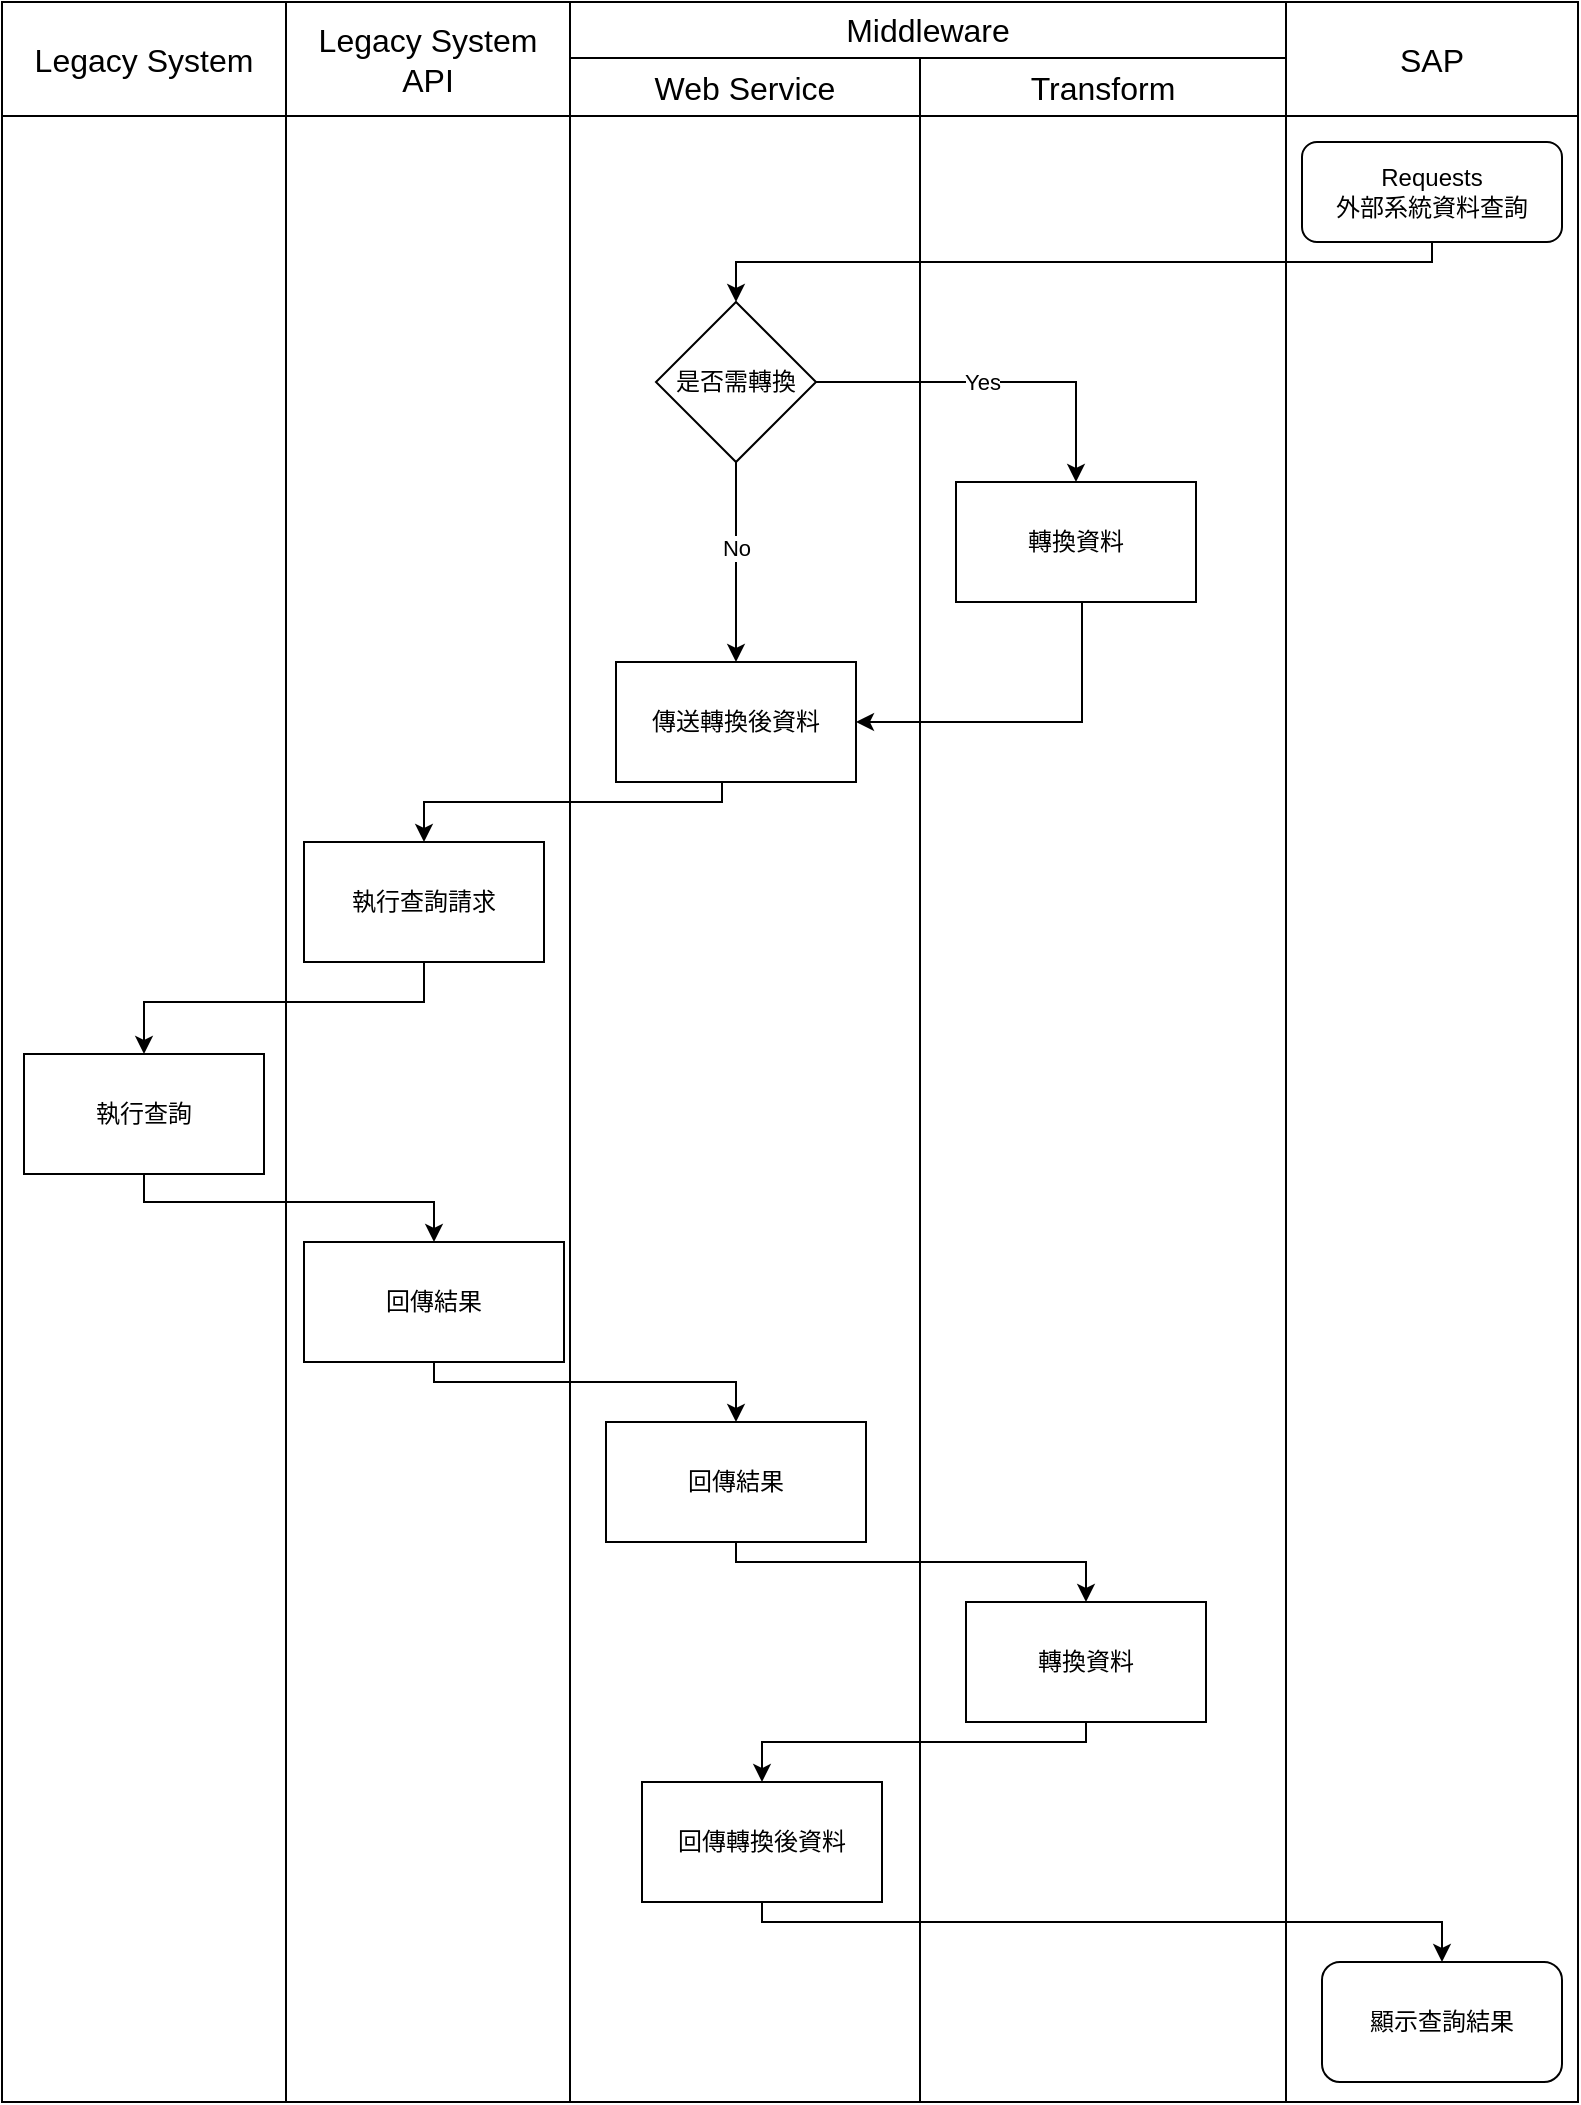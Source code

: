 <mxfile version="22.1.11" type="github">
  <diagram id="C5RBs43oDa-KdzZeNtuy" name="Page-1">
    <mxGraphModel dx="2120" dy="1839" grid="1" gridSize="10" guides="1" tooltips="1" connect="1" arrows="1" fold="1" page="1" pageScale="1" pageWidth="827" pageHeight="1169" math="0" shadow="0">
      <root>
        <mxCell id="WIyWlLk6GJQsqaUBKTNV-0" />
        <mxCell id="WIyWlLk6GJQsqaUBKTNV-1" parent="WIyWlLk6GJQsqaUBKTNV-0" />
        <mxCell id="abffdMrdUMkTcwWsMWbN-68" value="" style="shape=table;startSize=0;container=1;collapsible=0;childLayout=tableLayout;fontSize=16;movable=1;resizable=1;rotatable=1;deletable=1;editable=1;locked=0;connectable=1;" parent="WIyWlLk6GJQsqaUBKTNV-1" vertex="1">
          <mxGeometry x="-780" y="-1110" width="788" height="1050" as="geometry" />
        </mxCell>
        <mxCell id="abffdMrdUMkTcwWsMWbN-69" value="" style="shape=tableRow;horizontal=0;startSize=0;swimlaneHead=0;swimlaneBody=0;strokeColor=inherit;top=0;left=0;bottom=0;right=0;collapsible=0;dropTarget=0;fillColor=none;points=[[0,0.5],[1,0.5]];portConstraint=eastwest;fontSize=16;" parent="abffdMrdUMkTcwWsMWbN-68" vertex="1">
          <mxGeometry width="788" height="28" as="geometry" />
        </mxCell>
        <mxCell id="dfJZXDo_FbnktpeHFjxq-7" value="Legacy System" style="shape=partialRectangle;html=1;whiteSpace=wrap;connectable=0;strokeColor=inherit;overflow=hidden;fillColor=none;top=0;left=0;bottom=0;right=0;pointerEvents=1;fontSize=16;rowspan=2;colspan=1;" vertex="1" parent="abffdMrdUMkTcwWsMWbN-69">
          <mxGeometry width="142" height="57" as="geometry">
            <mxRectangle width="142" height="28" as="alternateBounds" />
          </mxGeometry>
        </mxCell>
        <mxCell id="abffdMrdUMkTcwWsMWbN-70" value="Legacy System &lt;br&gt;API" style="shape=partialRectangle;html=1;whiteSpace=wrap;connectable=0;strokeColor=inherit;overflow=hidden;fillColor=none;top=0;left=0;bottom=0;right=0;pointerEvents=1;fontSize=16;rowspan=2;colspan=1;" parent="abffdMrdUMkTcwWsMWbN-69" vertex="1">
          <mxGeometry x="142" width="142" height="57" as="geometry">
            <mxRectangle width="142" height="28" as="alternateBounds" />
          </mxGeometry>
        </mxCell>
        <mxCell id="abffdMrdUMkTcwWsMWbN-71" value="Middleware" style="shape=partialRectangle;html=1;whiteSpace=wrap;connectable=0;strokeColor=inherit;overflow=hidden;fillColor=none;top=0;left=0;bottom=0;right=0;pointerEvents=1;fontSize=16;rowspan=1;colspan=2;" parent="abffdMrdUMkTcwWsMWbN-69" vertex="1">
          <mxGeometry x="284" width="358" height="28" as="geometry">
            <mxRectangle width="175" height="28" as="alternateBounds" />
          </mxGeometry>
        </mxCell>
        <mxCell id="abffdMrdUMkTcwWsMWbN-72" value="" style="shape=partialRectangle;html=1;whiteSpace=wrap;connectable=0;strokeColor=inherit;overflow=hidden;fillColor=none;top=0;left=0;bottom=0;right=0;pointerEvents=1;fontSize=16;" parent="abffdMrdUMkTcwWsMWbN-69" vertex="1" visible="0">
          <mxGeometry x="459" width="183" height="28" as="geometry">
            <mxRectangle width="183" height="28" as="alternateBounds" />
          </mxGeometry>
        </mxCell>
        <mxCell id="abffdMrdUMkTcwWsMWbN-174" value="SAP" style="shape=partialRectangle;html=1;whiteSpace=wrap;connectable=0;strokeColor=inherit;overflow=hidden;fillColor=none;top=0;left=0;bottom=0;right=0;pointerEvents=1;fontSize=16;rowspan=2;colspan=1;" parent="abffdMrdUMkTcwWsMWbN-69" vertex="1">
          <mxGeometry x="642" width="146" height="57" as="geometry">
            <mxRectangle width="146" height="28" as="alternateBounds" />
          </mxGeometry>
        </mxCell>
        <mxCell id="abffdMrdUMkTcwWsMWbN-166" style="shape=tableRow;horizontal=0;startSize=0;swimlaneHead=0;swimlaneBody=0;strokeColor=inherit;top=0;left=0;bottom=0;right=0;collapsible=0;dropTarget=0;fillColor=none;points=[[0,0.5],[1,0.5]];portConstraint=eastwest;fontSize=16;" parent="abffdMrdUMkTcwWsMWbN-68" vertex="1">
          <mxGeometry y="28" width="788" height="29" as="geometry" />
        </mxCell>
        <mxCell id="dfJZXDo_FbnktpeHFjxq-8" style="shape=partialRectangle;html=1;whiteSpace=wrap;connectable=0;strokeColor=inherit;overflow=hidden;fillColor=none;top=0;left=0;bottom=0;right=0;pointerEvents=1;fontSize=16;" vertex="1" visible="0" parent="abffdMrdUMkTcwWsMWbN-166">
          <mxGeometry width="142" height="29" as="geometry">
            <mxRectangle width="142" height="29" as="alternateBounds" />
          </mxGeometry>
        </mxCell>
        <mxCell id="abffdMrdUMkTcwWsMWbN-167" style="shape=partialRectangle;html=1;whiteSpace=wrap;connectable=0;strokeColor=inherit;overflow=hidden;fillColor=none;top=0;left=0;bottom=0;right=0;pointerEvents=1;fontSize=16;" parent="abffdMrdUMkTcwWsMWbN-166" vertex="1" visible="0">
          <mxGeometry x="142" width="142" height="29" as="geometry">
            <mxRectangle width="142" height="29" as="alternateBounds" />
          </mxGeometry>
        </mxCell>
        <mxCell id="abffdMrdUMkTcwWsMWbN-168" value="Web Service" style="shape=partialRectangle;html=1;whiteSpace=wrap;connectable=0;strokeColor=inherit;overflow=hidden;fillColor=none;top=0;left=0;bottom=0;right=0;pointerEvents=1;fontSize=16;" parent="abffdMrdUMkTcwWsMWbN-166" vertex="1">
          <mxGeometry x="284" width="175" height="29" as="geometry">
            <mxRectangle width="175" height="29" as="alternateBounds" />
          </mxGeometry>
        </mxCell>
        <mxCell id="abffdMrdUMkTcwWsMWbN-169" value="Transform" style="shape=partialRectangle;html=1;whiteSpace=wrap;connectable=0;strokeColor=inherit;overflow=hidden;fillColor=none;top=0;left=0;bottom=0;right=0;pointerEvents=1;fontSize=16;" parent="abffdMrdUMkTcwWsMWbN-166" vertex="1">
          <mxGeometry x="459" width="183" height="29" as="geometry">
            <mxRectangle width="183" height="29" as="alternateBounds" />
          </mxGeometry>
        </mxCell>
        <mxCell id="abffdMrdUMkTcwWsMWbN-175" style="shape=partialRectangle;html=1;whiteSpace=wrap;connectable=0;strokeColor=inherit;overflow=hidden;fillColor=none;top=0;left=0;bottom=0;right=0;pointerEvents=1;fontSize=16;" parent="abffdMrdUMkTcwWsMWbN-166" vertex="1" visible="0">
          <mxGeometry x="642" width="146" height="29" as="geometry">
            <mxRectangle width="146" height="29" as="alternateBounds" />
          </mxGeometry>
        </mxCell>
        <mxCell id="abffdMrdUMkTcwWsMWbN-73" value="" style="shape=tableRow;horizontal=0;startSize=0;swimlaneHead=0;swimlaneBody=0;strokeColor=inherit;top=0;left=0;bottom=0;right=0;collapsible=0;dropTarget=0;fillColor=none;points=[[0,0.5],[1,0.5]];portConstraint=eastwest;fontSize=16;" parent="abffdMrdUMkTcwWsMWbN-68" vertex="1">
          <mxGeometry y="57" width="788" height="993" as="geometry" />
        </mxCell>
        <mxCell id="dfJZXDo_FbnktpeHFjxq-9" style="shape=partialRectangle;html=1;whiteSpace=wrap;connectable=0;strokeColor=inherit;overflow=hidden;fillColor=none;top=0;left=0;bottom=0;right=0;pointerEvents=1;fontSize=16;" vertex="1" parent="abffdMrdUMkTcwWsMWbN-73">
          <mxGeometry width="142" height="993" as="geometry">
            <mxRectangle width="142" height="993" as="alternateBounds" />
          </mxGeometry>
        </mxCell>
        <mxCell id="abffdMrdUMkTcwWsMWbN-74" value="" style="shape=partialRectangle;html=1;whiteSpace=wrap;connectable=0;strokeColor=inherit;overflow=hidden;fillColor=none;top=0;left=0;bottom=0;right=0;pointerEvents=1;fontSize=16;" parent="abffdMrdUMkTcwWsMWbN-73" vertex="1">
          <mxGeometry x="142" width="142" height="993" as="geometry">
            <mxRectangle width="142" height="993" as="alternateBounds" />
          </mxGeometry>
        </mxCell>
        <mxCell id="abffdMrdUMkTcwWsMWbN-76" value="" style="shape=partialRectangle;html=1;whiteSpace=wrap;connectable=0;strokeColor=inherit;overflow=hidden;fillColor=none;top=0;left=0;bottom=0;right=0;pointerEvents=1;fontSize=16;" parent="abffdMrdUMkTcwWsMWbN-73" vertex="1">
          <mxGeometry x="284" width="175" height="993" as="geometry">
            <mxRectangle width="175" height="993" as="alternateBounds" />
          </mxGeometry>
        </mxCell>
        <mxCell id="abffdMrdUMkTcwWsMWbN-83" style="shape=partialRectangle;html=1;whiteSpace=wrap;connectable=0;strokeColor=inherit;overflow=hidden;fillColor=none;top=0;left=0;bottom=0;right=0;pointerEvents=1;fontSize=16;" parent="abffdMrdUMkTcwWsMWbN-73" vertex="1">
          <mxGeometry x="459" width="183" height="993" as="geometry">
            <mxRectangle width="183" height="993" as="alternateBounds" />
          </mxGeometry>
        </mxCell>
        <mxCell id="abffdMrdUMkTcwWsMWbN-176" style="whiteSpace=wrap;html=1;rounded=0;glass=0;strokeWidth=1;shadow=0;" parent="abffdMrdUMkTcwWsMWbN-73" vertex="1">
          <mxGeometry x="642" width="146" height="993" as="geometry">
            <mxRectangle width="146" height="993" as="alternateBounds" />
          </mxGeometry>
        </mxCell>
        <mxCell id="abffdMrdUMkTcwWsMWbN-136" value="" style="whiteSpace=wrap;html=1;rounded=0;glass=0;strokeWidth=1;shadow=0;" parent="abffdMrdUMkTcwWsMWbN-73" vertex="1">
          <mxGeometry x="788" width="NaN" height="993" as="geometry">
            <mxRectangle width="NaN" height="993" as="alternateBounds" />
          </mxGeometry>
        </mxCell>
        <mxCell id="abffdMrdUMkTcwWsMWbN-75" value="" style="shape=partialRectangle;html=1;whiteSpace=wrap;connectable=0;strokeColor=inherit;overflow=hidden;fillColor=none;top=0;left=0;bottom=0;right=0;pointerEvents=1;fontSize=16;" parent="abffdMrdUMkTcwWsMWbN-73" vertex="1">
          <mxGeometry width="NaN" height="993" as="geometry">
            <mxRectangle width="NaN" height="993" as="alternateBounds" />
          </mxGeometry>
        </mxCell>
        <mxCell id="dfJZXDo_FbnktpeHFjxq-0" style="edgeStyle=orthogonalEdgeStyle;rounded=0;orthogonalLoop=1;jettySize=auto;html=1;" edge="1" parent="WIyWlLk6GJQsqaUBKTNV-1" source="abffdMrdUMkTcwWsMWbN-85" target="dfJZXDo_FbnktpeHFjxq-19">
          <mxGeometry relative="1" as="geometry">
            <mxPoint x="-413" y="-960" as="targetPoint" />
            <Array as="points">
              <mxPoint x="-65" y="-980" />
              <mxPoint x="-413" y="-980" />
            </Array>
          </mxGeometry>
        </mxCell>
        <mxCell id="abffdMrdUMkTcwWsMWbN-85" value="Requests&lt;br&gt;外部系統資料查詢" style="rounded=1;whiteSpace=wrap;html=1;fontSize=12;glass=0;strokeWidth=1;shadow=0;" parent="WIyWlLk6GJQsqaUBKTNV-1" vertex="1">
          <mxGeometry x="-130" y="-1040" width="130" height="50" as="geometry" />
        </mxCell>
        <mxCell id="dfJZXDo_FbnktpeHFjxq-16" style="edgeStyle=orthogonalEdgeStyle;rounded=0;orthogonalLoop=1;jettySize=auto;html=1;" edge="1" parent="WIyWlLk6GJQsqaUBKTNV-1" source="abffdMrdUMkTcwWsMWbN-149" target="dfJZXDo_FbnktpeHFjxq-15">
          <mxGeometry relative="1" as="geometry">
            <Array as="points">
              <mxPoint x="-564" y="-420" />
              <mxPoint x="-413" y="-420" />
            </Array>
          </mxGeometry>
        </mxCell>
        <mxCell id="abffdMrdUMkTcwWsMWbN-149" value="回傳結果" style="rounded=0;whiteSpace=wrap;html=1;" parent="WIyWlLk6GJQsqaUBKTNV-1" vertex="1">
          <mxGeometry x="-629" y="-490" width="130" height="60" as="geometry" />
        </mxCell>
        <mxCell id="v7u4IJ1Ig2mSw9vjSMqS-11" value="顯示查詢結果" style="rounded=1;whiteSpace=wrap;html=1;" parent="WIyWlLk6GJQsqaUBKTNV-1" vertex="1">
          <mxGeometry x="-120" y="-130" width="120" height="60" as="geometry" />
        </mxCell>
        <mxCell id="dfJZXDo_FbnktpeHFjxq-23" style="edgeStyle=orthogonalEdgeStyle;rounded=0;orthogonalLoop=1;jettySize=auto;html=1;" edge="1" parent="WIyWlLk6GJQsqaUBKTNV-1" source="v7u4IJ1Ig2mSw9vjSMqS-24" target="v7u4IJ1Ig2mSw9vjSMqS-31">
          <mxGeometry relative="1" as="geometry">
            <mxPoint x="-410" y="-840" as="targetPoint" />
            <Array as="points">
              <mxPoint x="-240" y="-750" />
            </Array>
          </mxGeometry>
        </mxCell>
        <mxCell id="v7u4IJ1Ig2mSw9vjSMqS-24" value="轉換資料" style="rounded=0;whiteSpace=wrap;html=1;" parent="WIyWlLk6GJQsqaUBKTNV-1" vertex="1">
          <mxGeometry x="-303" y="-870" width="120" height="60" as="geometry" />
        </mxCell>
        <mxCell id="dfJZXDo_FbnktpeHFjxq-18" style="edgeStyle=orthogonalEdgeStyle;rounded=0;orthogonalLoop=1;jettySize=auto;html=1;" edge="1" parent="WIyWlLk6GJQsqaUBKTNV-1" source="v7u4IJ1Ig2mSw9vjSMqS-26" target="v7u4IJ1Ig2mSw9vjSMqS-28">
          <mxGeometry relative="1" as="geometry">
            <Array as="points">
              <mxPoint x="-238" y="-240" />
            </Array>
          </mxGeometry>
        </mxCell>
        <mxCell id="v7u4IJ1Ig2mSw9vjSMqS-26" value="轉換資料" style="rounded=0;whiteSpace=wrap;html=1;" parent="WIyWlLk6GJQsqaUBKTNV-1" vertex="1">
          <mxGeometry x="-298" y="-310" width="120" height="60" as="geometry" />
        </mxCell>
        <mxCell id="dfJZXDo_FbnktpeHFjxq-5" style="edgeStyle=orthogonalEdgeStyle;rounded=0;orthogonalLoop=1;jettySize=auto;html=1;" edge="1" parent="WIyWlLk6GJQsqaUBKTNV-1" source="v7u4IJ1Ig2mSw9vjSMqS-28" target="v7u4IJ1Ig2mSw9vjSMqS-11">
          <mxGeometry relative="1" as="geometry">
            <Array as="points">
              <mxPoint x="-400" y="-150" />
            </Array>
          </mxGeometry>
        </mxCell>
        <mxCell id="v7u4IJ1Ig2mSw9vjSMqS-28" value="回傳轉換後資料" style="rounded=0;whiteSpace=wrap;html=1;" parent="WIyWlLk6GJQsqaUBKTNV-1" vertex="1">
          <mxGeometry x="-460" y="-220" width="120" height="60" as="geometry" />
        </mxCell>
        <mxCell id="dfJZXDo_FbnktpeHFjxq-3" style="edgeStyle=orthogonalEdgeStyle;rounded=0;orthogonalLoop=1;jettySize=auto;html=1;" edge="1" parent="WIyWlLk6GJQsqaUBKTNV-1" source="v7u4IJ1Ig2mSw9vjSMqS-31" target="dfJZXDo_FbnktpeHFjxq-2">
          <mxGeometry relative="1" as="geometry">
            <Array as="points">
              <mxPoint x="-420" y="-710" />
              <mxPoint x="-569" y="-710" />
            </Array>
          </mxGeometry>
        </mxCell>
        <mxCell id="v7u4IJ1Ig2mSw9vjSMqS-31" value="傳送轉換後資料" style="rounded=0;whiteSpace=wrap;html=1;" parent="WIyWlLk6GJQsqaUBKTNV-1" vertex="1">
          <mxGeometry x="-473" y="-780" width="120" height="60" as="geometry" />
        </mxCell>
        <mxCell id="dfJZXDo_FbnktpeHFjxq-12" style="edgeStyle=orthogonalEdgeStyle;rounded=0;orthogonalLoop=1;jettySize=auto;html=1;" edge="1" parent="WIyWlLk6GJQsqaUBKTNV-1" source="dfJZXDo_FbnktpeHFjxq-2" target="dfJZXDo_FbnktpeHFjxq-11">
          <mxGeometry relative="1" as="geometry">
            <Array as="points">
              <mxPoint x="-569" y="-610" />
              <mxPoint x="-709" y="-610" />
            </Array>
          </mxGeometry>
        </mxCell>
        <mxCell id="dfJZXDo_FbnktpeHFjxq-2" value="執行查詢請求" style="rounded=0;whiteSpace=wrap;html=1;" vertex="1" parent="WIyWlLk6GJQsqaUBKTNV-1">
          <mxGeometry x="-629" y="-690" width="120" height="60" as="geometry" />
        </mxCell>
        <mxCell id="dfJZXDo_FbnktpeHFjxq-13" style="edgeStyle=orthogonalEdgeStyle;rounded=0;orthogonalLoop=1;jettySize=auto;html=1;" edge="1" parent="WIyWlLk6GJQsqaUBKTNV-1" source="dfJZXDo_FbnktpeHFjxq-11" target="abffdMrdUMkTcwWsMWbN-149">
          <mxGeometry relative="1" as="geometry">
            <Array as="points">
              <mxPoint x="-709" y="-510" />
              <mxPoint x="-564" y="-510" />
            </Array>
          </mxGeometry>
        </mxCell>
        <mxCell id="dfJZXDo_FbnktpeHFjxq-11" value="執行查詢" style="rounded=0;whiteSpace=wrap;html=1;" vertex="1" parent="WIyWlLk6GJQsqaUBKTNV-1">
          <mxGeometry x="-769" y="-584" width="120" height="60" as="geometry" />
        </mxCell>
        <mxCell id="dfJZXDo_FbnktpeHFjxq-17" style="edgeStyle=orthogonalEdgeStyle;rounded=0;orthogonalLoop=1;jettySize=auto;html=1;" edge="1" parent="WIyWlLk6GJQsqaUBKTNV-1" source="dfJZXDo_FbnktpeHFjxq-15" target="v7u4IJ1Ig2mSw9vjSMqS-26">
          <mxGeometry relative="1" as="geometry">
            <Array as="points">
              <mxPoint x="-413" y="-330" />
              <mxPoint x="-238" y="-330" />
            </Array>
          </mxGeometry>
        </mxCell>
        <mxCell id="dfJZXDo_FbnktpeHFjxq-15" value="回傳結果" style="rounded=0;whiteSpace=wrap;html=1;" vertex="1" parent="WIyWlLk6GJQsqaUBKTNV-1">
          <mxGeometry x="-478" y="-400" width="130" height="60" as="geometry" />
        </mxCell>
        <mxCell id="dfJZXDo_FbnktpeHFjxq-20" style="edgeStyle=orthogonalEdgeStyle;rounded=0;orthogonalLoop=1;jettySize=auto;html=1;" edge="1" parent="WIyWlLk6GJQsqaUBKTNV-1" source="dfJZXDo_FbnktpeHFjxq-19" target="v7u4IJ1Ig2mSw9vjSMqS-24">
          <mxGeometry relative="1" as="geometry" />
        </mxCell>
        <mxCell id="dfJZXDo_FbnktpeHFjxq-21" value="Yes" style="edgeLabel;html=1;align=center;verticalAlign=middle;resizable=0;points=[];" vertex="1" connectable="0" parent="dfJZXDo_FbnktpeHFjxq-20">
          <mxGeometry x="0.165" relative="1" as="geometry">
            <mxPoint x="-22" as="offset" />
          </mxGeometry>
        </mxCell>
        <mxCell id="dfJZXDo_FbnktpeHFjxq-22" style="edgeStyle=orthogonalEdgeStyle;rounded=0;orthogonalLoop=1;jettySize=auto;html=1;" edge="1" parent="WIyWlLk6GJQsqaUBKTNV-1" source="dfJZXDo_FbnktpeHFjxq-19" target="v7u4IJ1Ig2mSw9vjSMqS-31">
          <mxGeometry relative="1" as="geometry">
            <Array as="points">
              <mxPoint x="-413" y="-810" />
              <mxPoint x="-413" y="-810" />
            </Array>
          </mxGeometry>
        </mxCell>
        <mxCell id="dfJZXDo_FbnktpeHFjxq-24" value="No" style="edgeLabel;html=1;align=center;verticalAlign=middle;resizable=0;points=[];" vertex="1" connectable="0" parent="dfJZXDo_FbnktpeHFjxq-22">
          <mxGeometry x="-0.149" relative="1" as="geometry">
            <mxPoint as="offset" />
          </mxGeometry>
        </mxCell>
        <mxCell id="dfJZXDo_FbnktpeHFjxq-19" value="是否需轉換" style="rhombus;whiteSpace=wrap;html=1;" vertex="1" parent="WIyWlLk6GJQsqaUBKTNV-1">
          <mxGeometry x="-453" y="-960" width="80" height="80" as="geometry" />
        </mxCell>
      </root>
    </mxGraphModel>
  </diagram>
</mxfile>
